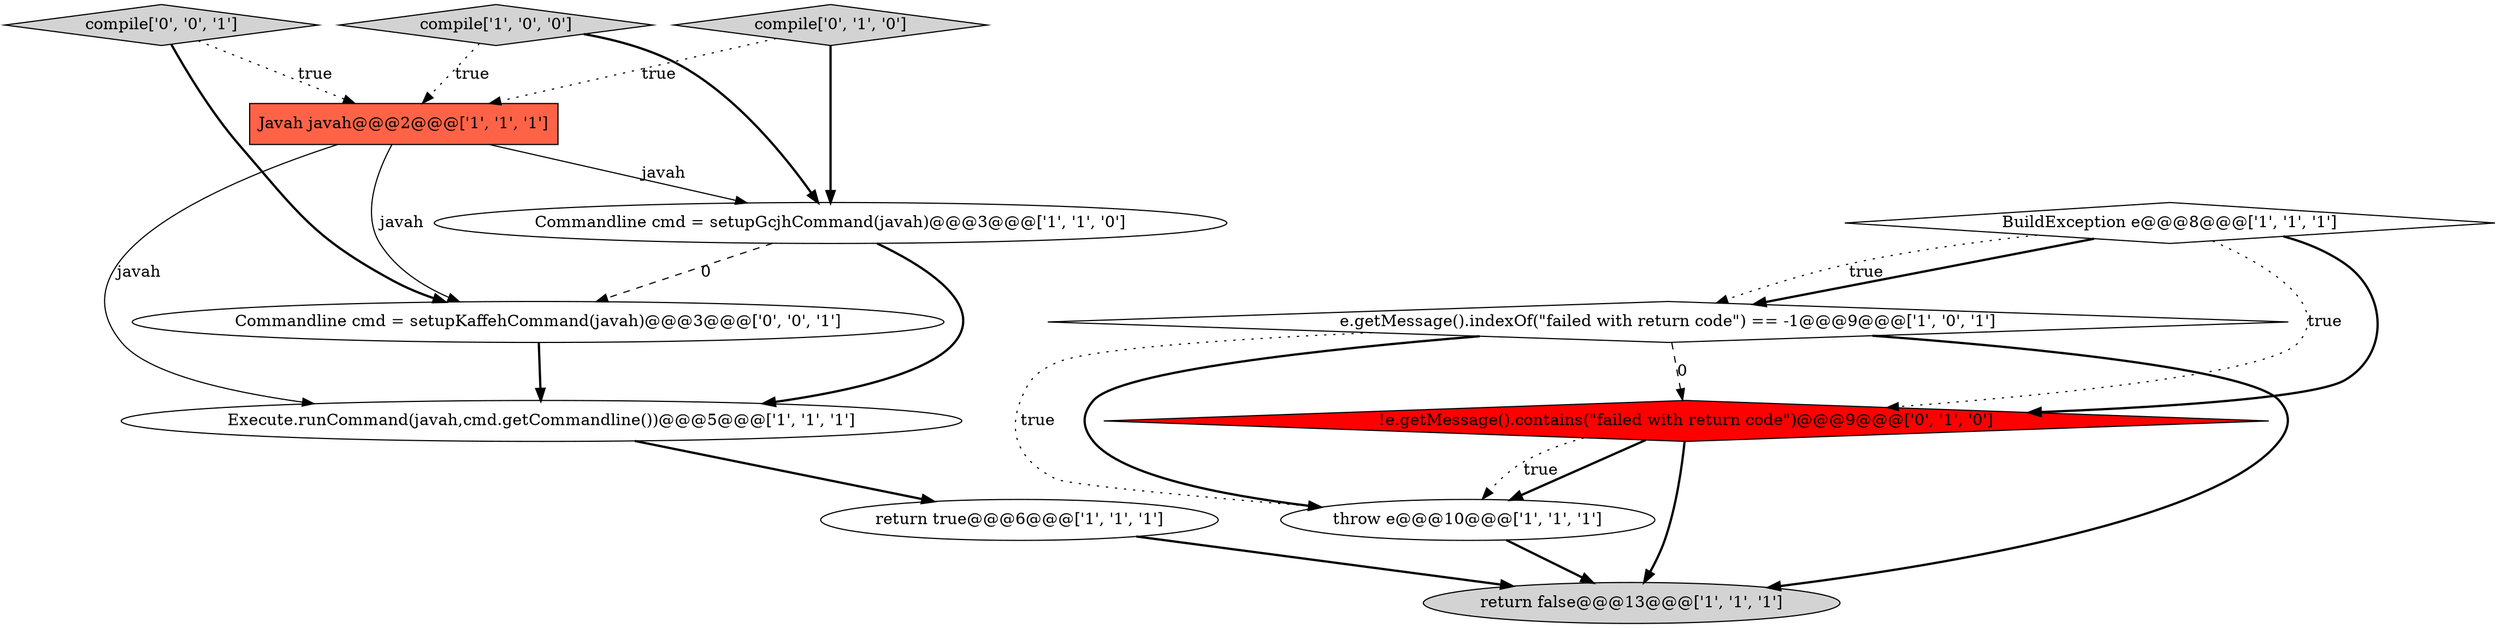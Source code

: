 digraph {
12 [style = filled, label = "compile['0', '0', '1']", fillcolor = lightgray, shape = diamond image = "AAA0AAABBB3BBB"];
8 [style = filled, label = "e.getMessage().indexOf(\"failed with return code\") == -1@@@9@@@['1', '0', '1']", fillcolor = white, shape = diamond image = "AAA0AAABBB1BBB"];
6 [style = filled, label = "Execute.runCommand(javah,cmd.getCommandline())@@@5@@@['1', '1', '1']", fillcolor = white, shape = ellipse image = "AAA0AAABBB1BBB"];
10 [style = filled, label = "compile['0', '1', '0']", fillcolor = lightgray, shape = diamond image = "AAA0AAABBB2BBB"];
11 [style = filled, label = "Commandline cmd = setupKaffehCommand(javah)@@@3@@@['0', '0', '1']", fillcolor = white, shape = ellipse image = "AAA0AAABBB3BBB"];
2 [style = filled, label = "Javah javah@@@2@@@['1', '1', '1']", fillcolor = tomato, shape = box image = "AAA0AAABBB1BBB"];
9 [style = filled, label = "!e.getMessage().contains(\"failed with return code\")@@@9@@@['0', '1', '0']", fillcolor = red, shape = diamond image = "AAA1AAABBB2BBB"];
4 [style = filled, label = "throw e@@@10@@@['1', '1', '1']", fillcolor = white, shape = ellipse image = "AAA0AAABBB1BBB"];
3 [style = filled, label = "return true@@@6@@@['1', '1', '1']", fillcolor = white, shape = ellipse image = "AAA0AAABBB1BBB"];
5 [style = filled, label = "BuildException e@@@8@@@['1', '1', '1']", fillcolor = white, shape = diamond image = "AAA0AAABBB1BBB"];
0 [style = filled, label = "return false@@@13@@@['1', '1', '1']", fillcolor = lightgray, shape = ellipse image = "AAA0AAABBB1BBB"];
7 [style = filled, label = "compile['1', '0', '0']", fillcolor = lightgray, shape = diamond image = "AAA0AAABBB1BBB"];
1 [style = filled, label = "Commandline cmd = setupGcjhCommand(javah)@@@3@@@['1', '1', '0']", fillcolor = white, shape = ellipse image = "AAA0AAABBB1BBB"];
6->3 [style = bold, label=""];
5->8 [style = bold, label=""];
7->2 [style = dotted, label="true"];
7->1 [style = bold, label=""];
9->0 [style = bold, label=""];
5->9 [style = bold, label=""];
9->4 [style = bold, label=""];
11->6 [style = bold, label=""];
12->11 [style = bold, label=""];
12->2 [style = dotted, label="true"];
8->4 [style = dotted, label="true"];
3->0 [style = bold, label=""];
4->0 [style = bold, label=""];
2->1 [style = solid, label="javah"];
8->0 [style = bold, label=""];
8->9 [style = dashed, label="0"];
1->6 [style = bold, label=""];
10->2 [style = dotted, label="true"];
1->11 [style = dashed, label="0"];
2->11 [style = solid, label="javah"];
9->4 [style = dotted, label="true"];
5->9 [style = dotted, label="true"];
2->6 [style = solid, label="javah"];
8->4 [style = bold, label=""];
5->8 [style = dotted, label="true"];
10->1 [style = bold, label=""];
}
